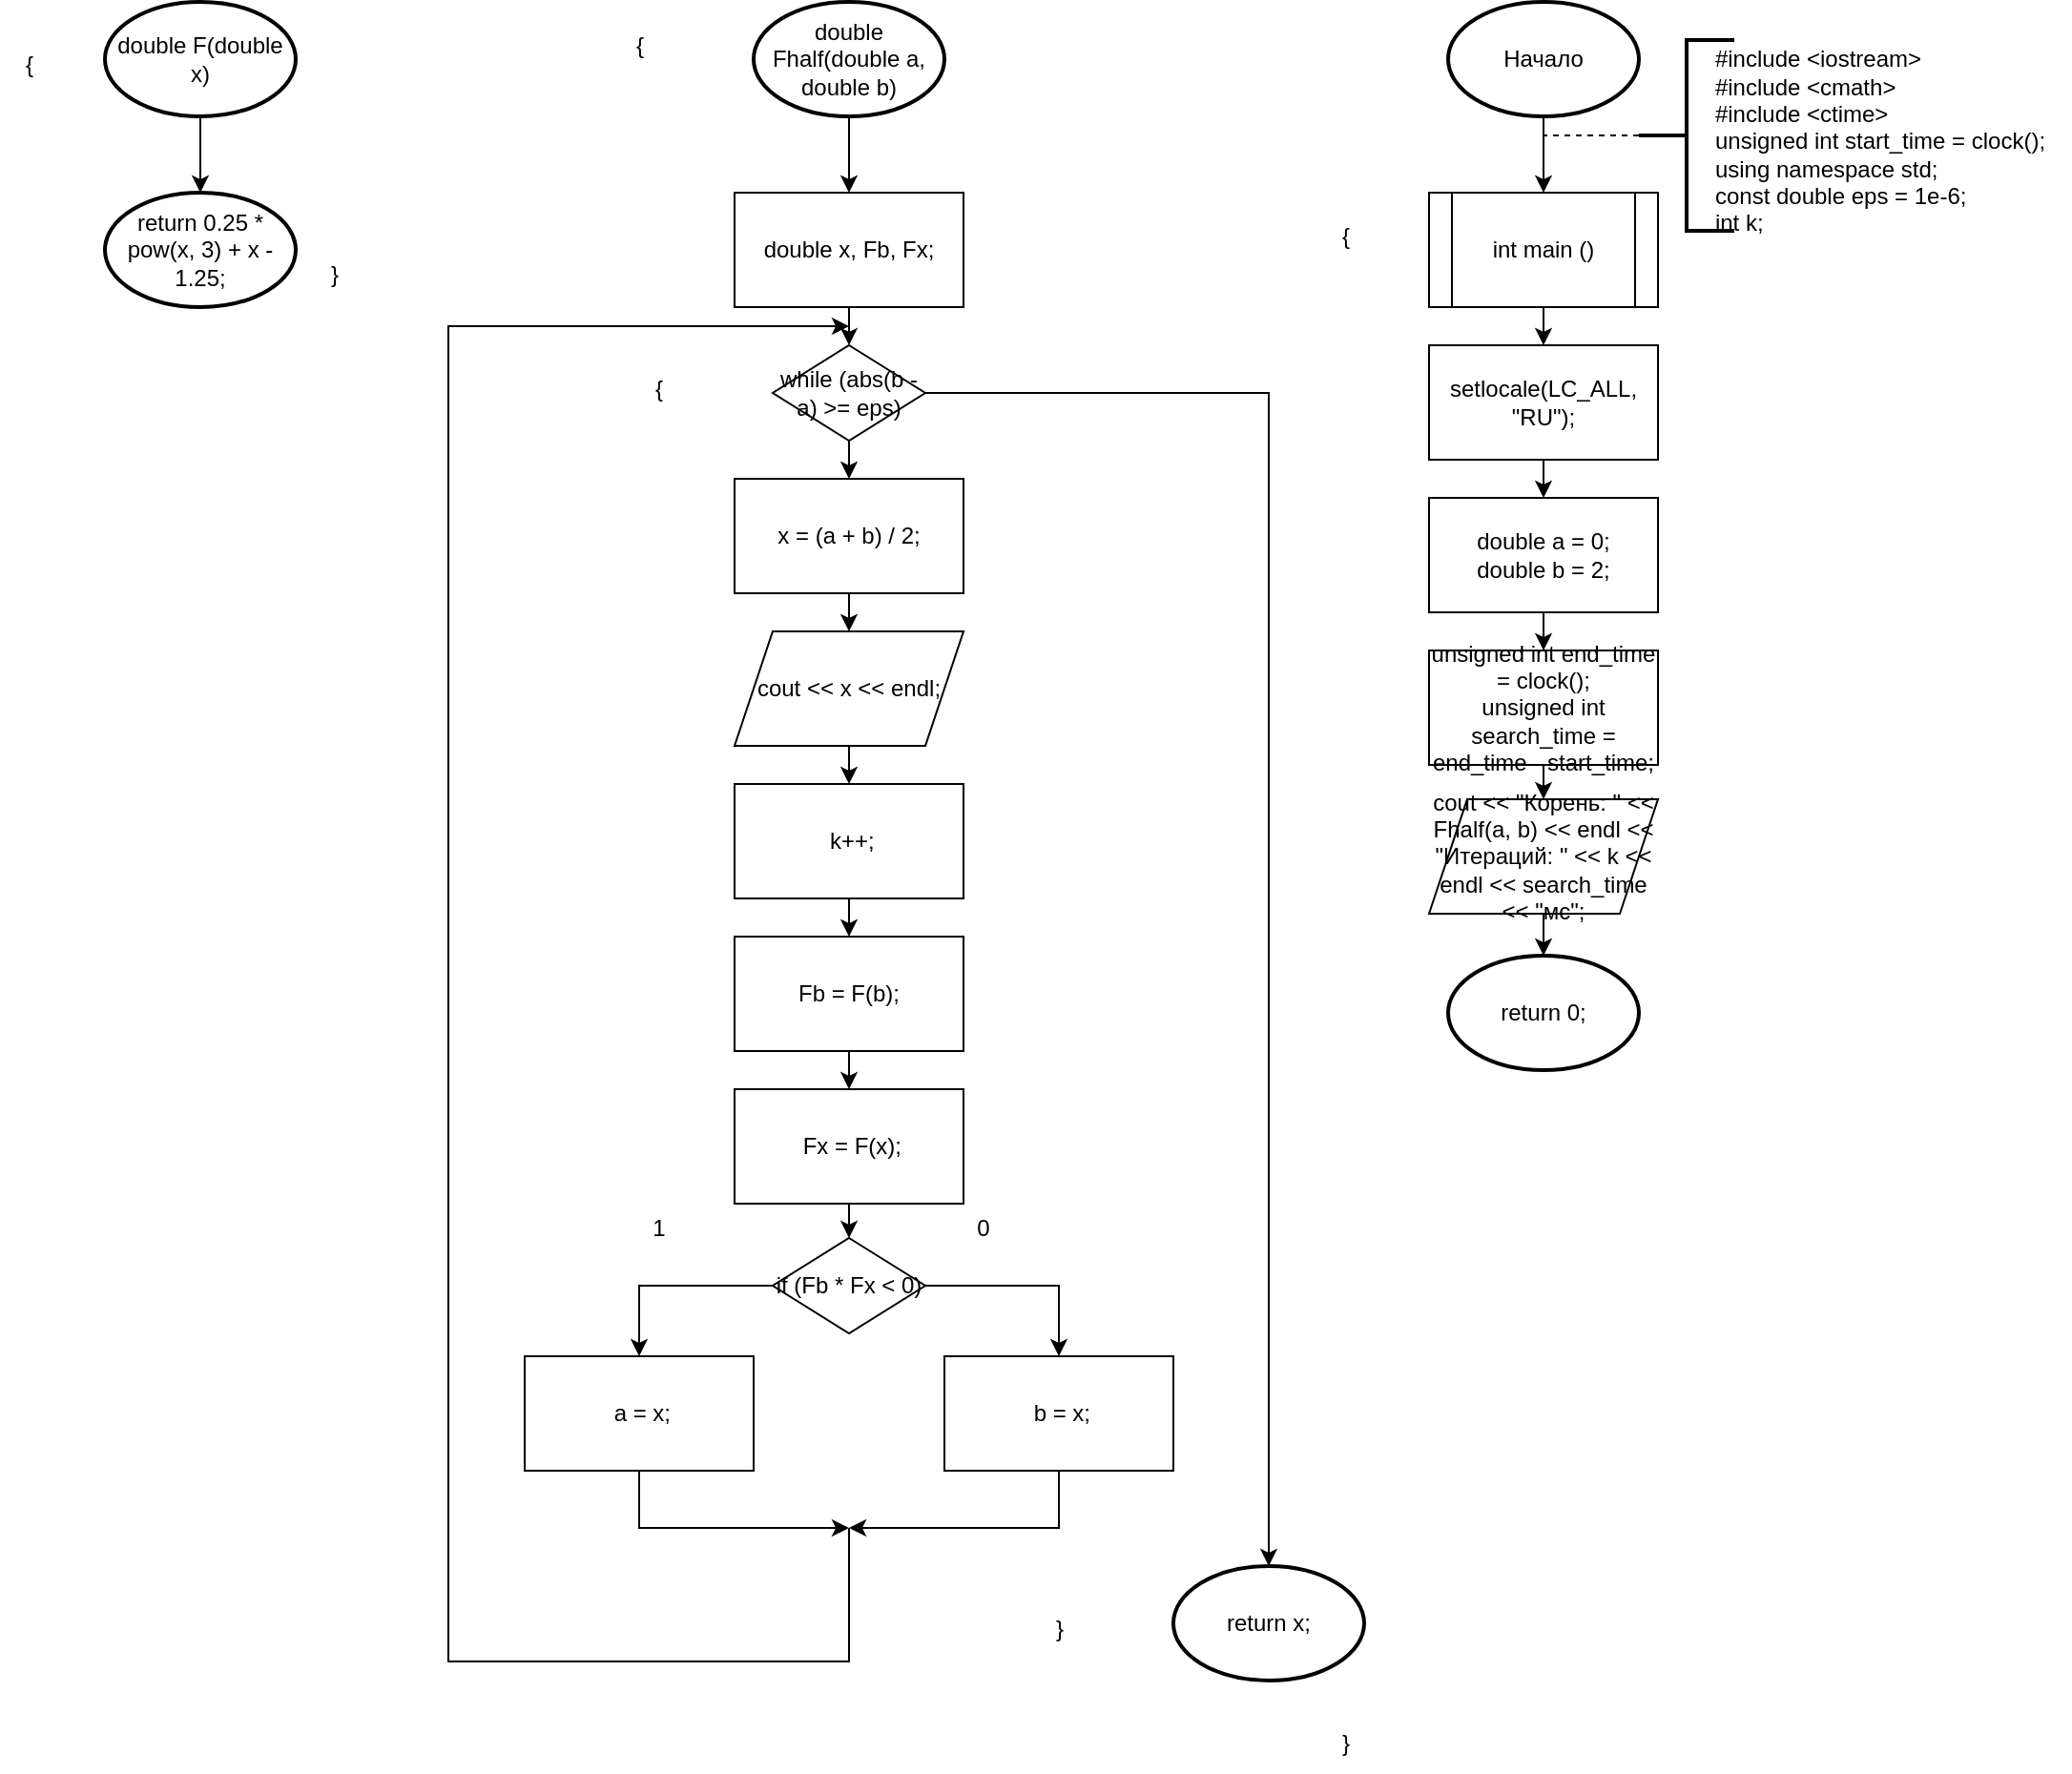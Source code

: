 <mxfile version="25.0.2">
  <diagram name="Страница — 1" id="E9sKwaxfP-fNiSZCLzTv">
    <mxGraphModel dx="2670" dy="1024" grid="1" gridSize="10" guides="1" tooltips="1" connect="1" arrows="1" fold="1" page="1" pageScale="1" pageWidth="827" pageHeight="1169" math="0" shadow="0">
      <root>
        <mxCell id="0" />
        <mxCell id="1" parent="0" />
        <mxCell id="Q1UHGMPuRqwZU61wN0WA-6" style="edgeStyle=orthogonalEdgeStyle;rounded=0;orthogonalLoop=1;jettySize=auto;html=1;exitX=0.5;exitY=1;exitDx=0;exitDy=0;exitPerimeter=0;entryX=0.5;entryY=0;entryDx=0;entryDy=0;" parent="1" source="Q1UHGMPuRqwZU61wN0WA-1" target="Q1UHGMPuRqwZU61wN0WA-5" edge="1">
          <mxGeometry relative="1" as="geometry" />
        </mxCell>
        <mxCell id="Q1UHGMPuRqwZU61wN0WA-1" value="Начало" style="strokeWidth=2;html=1;shape=mxgraph.flowchart.start_1;whiteSpace=wrap;" parent="1" vertex="1">
          <mxGeometry x="364" y="10" width="100" height="60" as="geometry" />
        </mxCell>
        <mxCell id="Q1UHGMPuRqwZU61wN0WA-2" value="" style="strokeWidth=2;html=1;shape=mxgraph.flowchart.annotation_2;align=left;labelPosition=right;pointerEvents=1;" parent="1" vertex="1">
          <mxGeometry x="464" y="30" width="50" height="100" as="geometry" />
        </mxCell>
        <mxCell id="Q1UHGMPuRqwZU61wN0WA-3" value="&lt;div style=&quot;text-align: justify;&quot;&gt;#include &amp;lt;iostream&amp;gt;&lt;/div&gt;&lt;div style=&quot;text-align: justify;&quot;&gt;#include &amp;lt;cmath&amp;gt;&lt;/div&gt;&lt;div style=&quot;text-align: justify;&quot;&gt;&lt;div&gt;#include &amp;lt;ctime&amp;gt;&lt;/div&gt;&lt;div&gt;unsigned int start_time = clock();&lt;/div&gt;&lt;/div&gt;&lt;div style=&quot;text-align: justify;&quot;&gt;using namespace std;&lt;/div&gt;&lt;div style=&quot;text-align: justify;&quot;&gt;const double eps = 1e-6;&lt;/div&gt;&lt;div style=&quot;text-align: justify;&quot;&gt;int k;&lt;/div&gt;" style="text;html=1;align=center;verticalAlign=middle;resizable=0;points=[];autosize=1;strokeColor=none;fillColor=none;" parent="1" vertex="1">
          <mxGeometry x="490" y="28" width="200" height="110" as="geometry" />
        </mxCell>
        <mxCell id="Q1UHGMPuRqwZU61wN0WA-4" value="" style="endArrow=none;dashed=1;html=1;rounded=0;entryX=0.5;entryY=1;entryDx=0;entryDy=0;entryPerimeter=0;exitX=0;exitY=0.5;exitDx=0;exitDy=0;exitPerimeter=0;" parent="1" source="Q1UHGMPuRqwZU61wN0WA-2" target="Q1UHGMPuRqwZU61wN0WA-1" edge="1">
          <mxGeometry width="50" height="50" relative="1" as="geometry">
            <mxPoint x="390" y="180" as="sourcePoint" />
            <mxPoint x="440" y="130" as="targetPoint" />
            <Array as="points">
              <mxPoint x="414" y="80" />
            </Array>
          </mxGeometry>
        </mxCell>
        <mxCell id="Q1UHGMPuRqwZU61wN0WA-14" style="edgeStyle=orthogonalEdgeStyle;rounded=0;orthogonalLoop=1;jettySize=auto;html=1;exitX=0.5;exitY=1;exitDx=0;exitDy=0;entryX=0.5;entryY=0;entryDx=0;entryDy=0;" parent="1" source="Q1UHGMPuRqwZU61wN0WA-5" target="Q1UHGMPuRqwZU61wN0WA-7" edge="1">
          <mxGeometry relative="1" as="geometry" />
        </mxCell>
        <mxCell id="Q1UHGMPuRqwZU61wN0WA-5" value="int main ()" style="shape=process;whiteSpace=wrap;html=1;backgroundOutline=1;" parent="1" vertex="1">
          <mxGeometry x="354" y="110" width="120" height="60" as="geometry" />
        </mxCell>
        <mxCell id="Q1UHGMPuRqwZU61wN0WA-15" style="edgeStyle=orthogonalEdgeStyle;rounded=0;orthogonalLoop=1;jettySize=auto;html=1;exitX=0.5;exitY=1;exitDx=0;exitDy=0;entryX=0.5;entryY=0;entryDx=0;entryDy=0;" parent="1" source="Q1UHGMPuRqwZU61wN0WA-7" target="Q1UHGMPuRqwZU61wN0WA-8" edge="1">
          <mxGeometry relative="1" as="geometry" />
        </mxCell>
        <mxCell id="Q1UHGMPuRqwZU61wN0WA-7" value="setlocale(LC_ALL, &quot;RU&quot;);" style="rounded=0;whiteSpace=wrap;html=1;" parent="1" vertex="1">
          <mxGeometry x="354" y="190" width="120" height="60" as="geometry" />
        </mxCell>
        <mxCell id="Q1UHGMPuRqwZU61wN0WA-16" style="edgeStyle=orthogonalEdgeStyle;rounded=0;orthogonalLoop=1;jettySize=auto;html=1;exitX=0.5;exitY=1;exitDx=0;exitDy=0;entryX=0.5;entryY=0;entryDx=0;entryDy=0;" parent="1" source="Q1UHGMPuRqwZU61wN0WA-8" edge="1">
          <mxGeometry relative="1" as="geometry">
            <mxPoint x="414" y="350" as="targetPoint" />
          </mxGeometry>
        </mxCell>
        <mxCell id="Q1UHGMPuRqwZU61wN0WA-8" value="double a = 0;&lt;div&gt;double b = 2;&lt;/div&gt;" style="rounded=0;whiteSpace=wrap;html=1;" parent="1" vertex="1">
          <mxGeometry x="354" y="270" width="120" height="60" as="geometry" />
        </mxCell>
        <mxCell id="OnYJPN2SL7Rb9FnharML-68" style="edgeStyle=orthogonalEdgeStyle;rounded=0;orthogonalLoop=1;jettySize=auto;html=1;exitX=0.5;exitY=1;exitDx=0;exitDy=0;entryX=0.5;entryY=0;entryDx=0;entryDy=0;" parent="1" target="OnYJPN2SL7Rb9FnharML-66" edge="1">
          <mxGeometry relative="1" as="geometry">
            <mxPoint x="414" y="410" as="sourcePoint" />
          </mxGeometry>
        </mxCell>
        <mxCell id="Q1UHGMPuRqwZU61wN0WA-46" value="{" style="text;html=1;align=center;verticalAlign=middle;resizable=0;points=[];autosize=1;strokeColor=none;fillColor=none;" parent="1" vertex="1">
          <mxGeometry x="295" y="118" width="30" height="30" as="geometry" />
        </mxCell>
        <mxCell id="OnYJPN2SL7Rb9FnharML-3" style="edgeStyle=orthogonalEdgeStyle;rounded=0;orthogonalLoop=1;jettySize=auto;html=1;exitX=0.5;exitY=1;exitDx=0;exitDy=0;exitPerimeter=0;entryX=0.5;entryY=0;entryDx=0;entryDy=0;" parent="1" source="OnYJPN2SL7Rb9FnharML-1" target="OnYJPN2SL7Rb9FnharML-2" edge="1">
          <mxGeometry relative="1" as="geometry" />
        </mxCell>
        <mxCell id="OnYJPN2SL7Rb9FnharML-1" value="double Fhalf(double a, double b)" style="strokeWidth=2;html=1;shape=mxgraph.flowchart.start_1;whiteSpace=wrap;" parent="1" vertex="1">
          <mxGeometry y="10" width="100" height="60" as="geometry" />
        </mxCell>
        <mxCell id="OnYJPN2SL7Rb9FnharML-39" style="edgeStyle=orthogonalEdgeStyle;rounded=0;orthogonalLoop=1;jettySize=auto;html=1;exitX=0.5;exitY=1;exitDx=0;exitDy=0;entryX=0.5;entryY=0;entryDx=0;entryDy=0;" parent="1" source="OnYJPN2SL7Rb9FnharML-2" target="OnYJPN2SL7Rb9FnharML-29" edge="1">
          <mxGeometry relative="1" as="geometry" />
        </mxCell>
        <mxCell id="OnYJPN2SL7Rb9FnharML-2" value="double x, Fb, Fx;" style="rounded=0;whiteSpace=wrap;html=1;" parent="1" vertex="1">
          <mxGeometry x="-10" y="110" width="120" height="60" as="geometry" />
        </mxCell>
        <mxCell id="OnYJPN2SL7Rb9FnharML-40" style="edgeStyle=orthogonalEdgeStyle;rounded=0;orthogonalLoop=1;jettySize=auto;html=1;exitX=0.5;exitY=1;exitDx=0;exitDy=0;entryX=0.5;entryY=0;entryDx=0;entryDy=0;" parent="1" source="OnYJPN2SL7Rb9FnharML-29" target="OnYJPN2SL7Rb9FnharML-30" edge="1">
          <mxGeometry relative="1" as="geometry" />
        </mxCell>
        <mxCell id="OnYJPN2SL7Rb9FnharML-29" value="while (abs(b - a) &amp;gt;= eps)" style="rhombus;whiteSpace=wrap;html=1;" parent="1" vertex="1">
          <mxGeometry x="10" y="190" width="80" height="50" as="geometry" />
        </mxCell>
        <mxCell id="OnYJPN2SL7Rb9FnharML-41" style="edgeStyle=orthogonalEdgeStyle;rounded=0;orthogonalLoop=1;jettySize=auto;html=1;exitX=0.5;exitY=1;exitDx=0;exitDy=0;entryX=0.5;entryY=0;entryDx=0;entryDy=0;" parent="1" source="OnYJPN2SL7Rb9FnharML-30" target="OnYJPN2SL7Rb9FnharML-31" edge="1">
          <mxGeometry relative="1" as="geometry" />
        </mxCell>
        <mxCell id="OnYJPN2SL7Rb9FnharML-30" value="x = (a + b) / 2;" style="rounded=0;whiteSpace=wrap;html=1;" parent="1" vertex="1">
          <mxGeometry x="-10" y="260" width="120" height="60" as="geometry" />
        </mxCell>
        <mxCell id="OnYJPN2SL7Rb9FnharML-42" style="edgeStyle=orthogonalEdgeStyle;rounded=0;orthogonalLoop=1;jettySize=auto;html=1;exitX=0.5;exitY=1;exitDx=0;exitDy=0;entryX=0.5;entryY=0;entryDx=0;entryDy=0;" parent="1" source="OnYJPN2SL7Rb9FnharML-31" target="OnYJPN2SL7Rb9FnharML-32" edge="1">
          <mxGeometry relative="1" as="geometry" />
        </mxCell>
        <mxCell id="OnYJPN2SL7Rb9FnharML-31" value="cout &amp;lt;&amp;lt; x &amp;lt;&amp;lt; endl;" style="shape=parallelogram;perimeter=parallelogramPerimeter;whiteSpace=wrap;html=1;fixedSize=1;" parent="1" vertex="1">
          <mxGeometry x="-10" y="340" width="120" height="60" as="geometry" />
        </mxCell>
        <mxCell id="OnYJPN2SL7Rb9FnharML-43" style="edgeStyle=orthogonalEdgeStyle;rounded=0;orthogonalLoop=1;jettySize=auto;html=1;exitX=0.5;exitY=1;exitDx=0;exitDy=0;entryX=0.5;entryY=0;entryDx=0;entryDy=0;" parent="1" source="OnYJPN2SL7Rb9FnharML-32" target="OnYJPN2SL7Rb9FnharML-33" edge="1">
          <mxGeometry relative="1" as="geometry" />
        </mxCell>
        <mxCell id="OnYJPN2SL7Rb9FnharML-32" value="&amp;nbsp;k++;" style="rounded=0;whiteSpace=wrap;html=1;" parent="1" vertex="1">
          <mxGeometry x="-10" y="420" width="120" height="60" as="geometry" />
        </mxCell>
        <mxCell id="OnYJPN2SL7Rb9FnharML-44" style="edgeStyle=orthogonalEdgeStyle;rounded=0;orthogonalLoop=1;jettySize=auto;html=1;exitX=0.5;exitY=1;exitDx=0;exitDy=0;entryX=0.5;entryY=0;entryDx=0;entryDy=0;" parent="1" source="OnYJPN2SL7Rb9FnharML-33" target="OnYJPN2SL7Rb9FnharML-34" edge="1">
          <mxGeometry relative="1" as="geometry" />
        </mxCell>
        <mxCell id="OnYJPN2SL7Rb9FnharML-33" value="Fb = F(b);" style="rounded=0;whiteSpace=wrap;html=1;" parent="1" vertex="1">
          <mxGeometry x="-10" y="500" width="120" height="60" as="geometry" />
        </mxCell>
        <mxCell id="OnYJPN2SL7Rb9FnharML-45" style="edgeStyle=orthogonalEdgeStyle;rounded=0;orthogonalLoop=1;jettySize=auto;html=1;exitX=0.5;exitY=1;exitDx=0;exitDy=0;entryX=0.5;entryY=0;entryDx=0;entryDy=0;" parent="1" source="OnYJPN2SL7Rb9FnharML-34" target="OnYJPN2SL7Rb9FnharML-35" edge="1">
          <mxGeometry relative="1" as="geometry" />
        </mxCell>
        <mxCell id="OnYJPN2SL7Rb9FnharML-34" value="&amp;nbsp;Fx = F(x);" style="rounded=0;whiteSpace=wrap;html=1;" parent="1" vertex="1">
          <mxGeometry x="-10" y="580" width="120" height="60" as="geometry" />
        </mxCell>
        <mxCell id="OnYJPN2SL7Rb9FnharML-46" style="edgeStyle=orthogonalEdgeStyle;rounded=0;orthogonalLoop=1;jettySize=auto;html=1;exitX=0;exitY=0.5;exitDx=0;exitDy=0;entryX=0.5;entryY=0;entryDx=0;entryDy=0;" parent="1" source="OnYJPN2SL7Rb9FnharML-35" target="OnYJPN2SL7Rb9FnharML-36" edge="1">
          <mxGeometry relative="1" as="geometry" />
        </mxCell>
        <mxCell id="OnYJPN2SL7Rb9FnharML-47" style="edgeStyle=orthogonalEdgeStyle;rounded=0;orthogonalLoop=1;jettySize=auto;html=1;exitX=1;exitY=0.5;exitDx=0;exitDy=0;entryX=0.5;entryY=0;entryDx=0;entryDy=0;" parent="1" source="OnYJPN2SL7Rb9FnharML-35" target="OnYJPN2SL7Rb9FnharML-37" edge="1">
          <mxGeometry relative="1" as="geometry" />
        </mxCell>
        <mxCell id="OnYJPN2SL7Rb9FnharML-35" value="if (Fb * Fx &amp;lt; 0)" style="rhombus;whiteSpace=wrap;html=1;" parent="1" vertex="1">
          <mxGeometry x="10" y="658" width="80" height="50" as="geometry" />
        </mxCell>
        <mxCell id="OnYJPN2SL7Rb9FnharML-36" value="&amp;nbsp;a = x;" style="rounded=0;whiteSpace=wrap;html=1;" parent="1" vertex="1">
          <mxGeometry x="-120" y="720" width="120" height="60" as="geometry" />
        </mxCell>
        <mxCell id="OnYJPN2SL7Rb9FnharML-37" value="&amp;nbsp;b = x;" style="rounded=0;whiteSpace=wrap;html=1;" parent="1" vertex="1">
          <mxGeometry x="100" y="720" width="120" height="60" as="geometry" />
        </mxCell>
        <mxCell id="OnYJPN2SL7Rb9FnharML-38" value="return x;" style="strokeWidth=2;html=1;shape=mxgraph.flowchart.start_1;whiteSpace=wrap;" parent="1" vertex="1">
          <mxGeometry x="220" y="830" width="100" height="60" as="geometry" />
        </mxCell>
        <mxCell id="OnYJPN2SL7Rb9FnharML-49" value="" style="endArrow=classic;html=1;rounded=0;exitX=0.5;exitY=1;exitDx=0;exitDy=0;" parent="1" source="OnYJPN2SL7Rb9FnharML-36" edge="1">
          <mxGeometry width="50" height="50" relative="1" as="geometry">
            <mxPoint y="860" as="sourcePoint" />
            <mxPoint x="50" y="810" as="targetPoint" />
            <Array as="points">
              <mxPoint x="-60" y="810" />
            </Array>
          </mxGeometry>
        </mxCell>
        <mxCell id="OnYJPN2SL7Rb9FnharML-50" value="" style="endArrow=classic;html=1;rounded=0;exitX=0.5;exitY=1;exitDx=0;exitDy=0;" parent="1" source="OnYJPN2SL7Rb9FnharML-37" edge="1">
          <mxGeometry width="50" height="50" relative="1" as="geometry">
            <mxPoint y="860" as="sourcePoint" />
            <mxPoint x="50" y="810" as="targetPoint" />
            <Array as="points">
              <mxPoint x="160" y="810" />
            </Array>
          </mxGeometry>
        </mxCell>
        <mxCell id="OnYJPN2SL7Rb9FnharML-51" value="" style="endArrow=classic;html=1;rounded=0;" parent="1" edge="1">
          <mxGeometry width="50" height="50" relative="1" as="geometry">
            <mxPoint x="50" y="810" as="sourcePoint" />
            <mxPoint x="50" y="180" as="targetPoint" />
            <Array as="points">
              <mxPoint x="50" y="880" />
              <mxPoint x="-160" y="880" />
              <mxPoint x="-160" y="810" />
              <mxPoint x="-160" y="490" />
              <mxPoint x="-160" y="180" />
            </Array>
          </mxGeometry>
        </mxCell>
        <mxCell id="OnYJPN2SL7Rb9FnharML-52" value="1" style="text;html=1;align=center;verticalAlign=middle;resizable=0;points=[];autosize=1;strokeColor=none;fillColor=none;" parent="1" vertex="1">
          <mxGeometry x="-65" y="638" width="30" height="30" as="geometry" />
        </mxCell>
        <mxCell id="OnYJPN2SL7Rb9FnharML-53" value="0" style="text;html=1;align=center;verticalAlign=middle;resizable=0;points=[];autosize=1;strokeColor=none;fillColor=none;" parent="1" vertex="1">
          <mxGeometry x="105" y="638" width="30" height="30" as="geometry" />
        </mxCell>
        <mxCell id="OnYJPN2SL7Rb9FnharML-54" style="edgeStyle=orthogonalEdgeStyle;rounded=0;orthogonalLoop=1;jettySize=auto;html=1;exitX=1;exitY=0.5;exitDx=0;exitDy=0;entryX=0.5;entryY=0;entryDx=0;entryDy=0;entryPerimeter=0;" parent="1" source="OnYJPN2SL7Rb9FnharML-29" target="OnYJPN2SL7Rb9FnharML-38" edge="1">
          <mxGeometry relative="1" as="geometry" />
        </mxCell>
        <mxCell id="OnYJPN2SL7Rb9FnharML-55" value="double F(double x)" style="strokeWidth=2;html=1;shape=mxgraph.flowchart.start_1;whiteSpace=wrap;" parent="1" vertex="1">
          <mxGeometry x="-340" y="10" width="100" height="60" as="geometry" />
        </mxCell>
        <mxCell id="OnYJPN2SL7Rb9FnharML-56" value="return 0.25 * pow(x, 3) + x - 1.25;" style="strokeWidth=2;html=1;shape=mxgraph.flowchart.start_1;whiteSpace=wrap;" parent="1" vertex="1">
          <mxGeometry x="-340" y="110" width="100" height="60" as="geometry" />
        </mxCell>
        <mxCell id="OnYJPN2SL7Rb9FnharML-57" style="edgeStyle=orthogonalEdgeStyle;rounded=0;orthogonalLoop=1;jettySize=auto;html=1;exitX=0.5;exitY=1;exitDx=0;exitDy=0;exitPerimeter=0;entryX=0.5;entryY=0;entryDx=0;entryDy=0;entryPerimeter=0;" parent="1" source="OnYJPN2SL7Rb9FnharML-55" target="OnYJPN2SL7Rb9FnharML-56" edge="1">
          <mxGeometry relative="1" as="geometry" />
        </mxCell>
        <mxCell id="OnYJPN2SL7Rb9FnharML-58" value="{" style="text;html=1;align=center;verticalAlign=middle;resizable=0;points=[];autosize=1;strokeColor=none;fillColor=none;" parent="1" vertex="1">
          <mxGeometry x="-395" y="28" width="30" height="30" as="geometry" />
        </mxCell>
        <mxCell id="OnYJPN2SL7Rb9FnharML-59" value="}" style="text;html=1;align=center;verticalAlign=middle;resizable=0;points=[];autosize=1;strokeColor=none;fillColor=none;" parent="1" vertex="1">
          <mxGeometry x="-235" y="138" width="30" height="30" as="geometry" />
        </mxCell>
        <mxCell id="OnYJPN2SL7Rb9FnharML-60" value="{" style="text;html=1;align=center;verticalAlign=middle;resizable=0;points=[];autosize=1;strokeColor=none;fillColor=none;" parent="1" vertex="1">
          <mxGeometry x="-75" y="18" width="30" height="30" as="geometry" />
        </mxCell>
        <mxCell id="OnYJPN2SL7Rb9FnharML-62" value="}" style="text;html=1;align=center;verticalAlign=middle;resizable=0;points=[];autosize=1;strokeColor=none;fillColor=none;" parent="1" vertex="1">
          <mxGeometry x="295" y="908" width="30" height="30" as="geometry" />
        </mxCell>
        <mxCell id="OnYJPN2SL7Rb9FnharML-63" value="{" style="text;html=1;align=center;verticalAlign=middle;resizable=0;points=[];autosize=1;strokeColor=none;fillColor=none;" parent="1" vertex="1">
          <mxGeometry x="-65" y="198" width="30" height="30" as="geometry" />
        </mxCell>
        <mxCell id="OnYJPN2SL7Rb9FnharML-65" value="}" style="text;html=1;align=center;verticalAlign=middle;resizable=0;points=[];autosize=1;strokeColor=none;fillColor=none;" parent="1" vertex="1">
          <mxGeometry x="145" y="848" width="30" height="30" as="geometry" />
        </mxCell>
        <mxCell id="OnYJPN2SL7Rb9FnharML-66" value="cout &amp;lt;&amp;lt; &quot;Корень: &quot; &amp;lt;&amp;lt; Fhalf(a, b) &amp;lt;&amp;lt; endl &amp;lt;&amp;lt; &quot;Итераций: &quot; &amp;lt;&amp;lt; k &amp;lt;&amp;lt; endl &amp;lt;&amp;lt; search_time &amp;lt;&amp;lt; &quot;мс&quot;;" style="shape=parallelogram;perimeter=parallelogramPerimeter;whiteSpace=wrap;html=1;fixedSize=1;" parent="1" vertex="1">
          <mxGeometry x="354" y="428" width="120" height="60" as="geometry" />
        </mxCell>
        <mxCell id="OnYJPN2SL7Rb9FnharML-67" value="return 0;" style="strokeWidth=2;html=1;shape=mxgraph.flowchart.start_1;whiteSpace=wrap;" parent="1" vertex="1">
          <mxGeometry x="364" y="510" width="100" height="60" as="geometry" />
        </mxCell>
        <mxCell id="OnYJPN2SL7Rb9FnharML-69" style="edgeStyle=orthogonalEdgeStyle;rounded=0;orthogonalLoop=1;jettySize=auto;html=1;exitX=0.5;exitY=1;exitDx=0;exitDy=0;entryX=0.5;entryY=0;entryDx=0;entryDy=0;entryPerimeter=0;" parent="1" source="OnYJPN2SL7Rb9FnharML-66" target="OnYJPN2SL7Rb9FnharML-67" edge="1">
          <mxGeometry relative="1" as="geometry" />
        </mxCell>
        <mxCell id="PveONPl5pncYrzFAC3Z4-1" value="&lt;div&gt;unsigned int end_time = clock();&lt;/div&gt;&lt;div&gt;unsigned int search_time = end_time - start_time;&lt;/div&gt;" style="rounded=0;whiteSpace=wrap;html=1;" vertex="1" parent="1">
          <mxGeometry x="354" y="350" width="120" height="60" as="geometry" />
        </mxCell>
      </root>
    </mxGraphModel>
  </diagram>
</mxfile>
